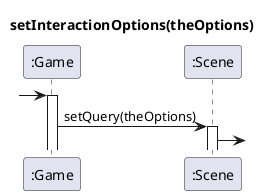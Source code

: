 @startuml

title setInteractionOptions(theOptions)
[-> ":Game" ++
":Game" -> ":Scene" ++: setQuery(theOptions)
":Scene" -> 




@enduml